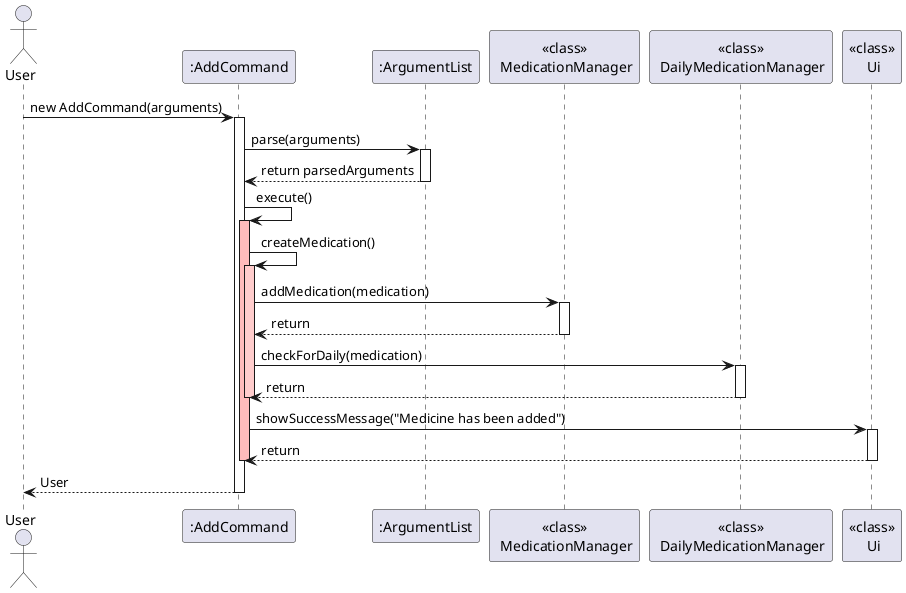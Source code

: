 @startuml
actor User
participant ":AddCommand" as AddCommand
participant ":ArgumentList" as ArgumentList
participant "<<class>>\n MedicationManager" as MedicationManager
participant "<<class>>\n DailyMedicationManager" as DailyMedicationManager
participant "<<class>>\n Ui" as Ui

User -> AddCommand: new AddCommand(arguments)
activate AddCommand
AddCommand -> ArgumentList: parse(arguments)
activate ArgumentList
ArgumentList --> AddCommand: return parsedArguments
deactivate ArgumentList

AddCommand -> AddCommand: execute()
activate AddCommand #FFBBBB

AddCommand -> AddCommand: createMedication()
activate AddCommand #FFCCCC
AddCommand -> MedicationManager: addMedication(medication)
activate MedicationManager
MedicationManager --> AddCommand: return
deactivate MedicationManager

AddCommand -> DailyMedicationManager: checkForDaily(medication)
activate DailyMedicationManager
DailyMedicationManager --> AddCommand: return
deactivate DailyMedicationManager
deactivate AddCommand

AddCommand -> Ui: showSuccessMessage("Medicine has been added")
activate Ui
Ui --> AddCommand: return
deactivate Ui
deactivate AddCommand
return User
@enduml
